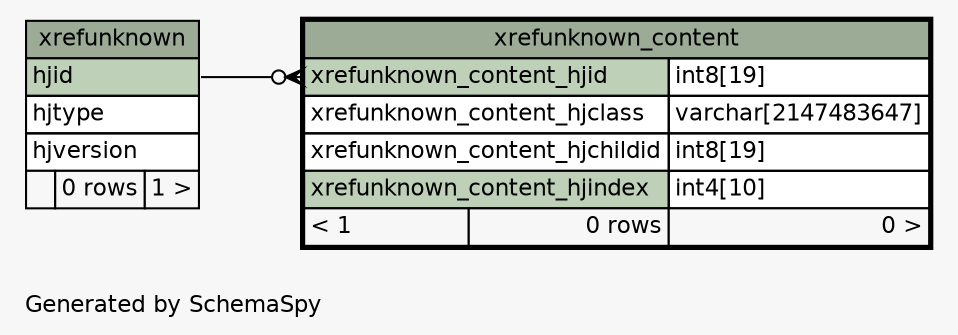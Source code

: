 // dot 2.38.0 on Windows 8.1 6.3
// SchemaSpy rev 590
digraph "oneDegreeRelationshipsDiagram" {
  graph [
    rankdir="RL"
    bgcolor="#f7f7f7"
    label="\nGenerated by SchemaSpy"
    labeljust="l"
    nodesep="0.18"
    ranksep="0.46"
    fontname="Helvetica"
    fontsize="11"
  ];
  node [
    fontname="Helvetica"
    fontsize="11"
    shape="plaintext"
  ];
  edge [
    arrowsize="0.8"
  ];
  "xrefunknown_content":"xrefunknown_content_hjid":w -> "xrefunknown":"hjid":e [arrowhead=none dir=back arrowtail=crowodot];
  "xrefunknown" [
    label=<
    <TABLE BORDER="0" CELLBORDER="1" CELLSPACING="0" BGCOLOR="#ffffff">
      <TR><TD COLSPAN="3" BGCOLOR="#9bab96" ALIGN="CENTER">xrefunknown</TD></TR>
      <TR><TD PORT="hjid" COLSPAN="3" BGCOLOR="#bed1b8" ALIGN="LEFT">hjid</TD></TR>
      <TR><TD PORT="hjtype" COLSPAN="3" ALIGN="LEFT">hjtype</TD></TR>
      <TR><TD PORT="hjversion" COLSPAN="3" ALIGN="LEFT">hjversion</TD></TR>
      <TR><TD ALIGN="LEFT" BGCOLOR="#f7f7f7">  </TD><TD ALIGN="RIGHT" BGCOLOR="#f7f7f7">0 rows</TD><TD ALIGN="RIGHT" BGCOLOR="#f7f7f7">1 &gt;</TD></TR>
    </TABLE>>
    URL="xrefunknown.html"
    tooltip="xrefunknown"
  ];
  "xrefunknown_content" [
    label=<
    <TABLE BORDER="2" CELLBORDER="1" CELLSPACING="0" BGCOLOR="#ffffff">
      <TR><TD COLSPAN="3" BGCOLOR="#9bab96" ALIGN="CENTER">xrefunknown_content</TD></TR>
      <TR><TD PORT="xrefunknown_content_hjid" COLSPAN="2" BGCOLOR="#bed1b8" ALIGN="LEFT">xrefunknown_content_hjid</TD><TD PORT="xrefunknown_content_hjid.type" ALIGN="LEFT">int8[19]</TD></TR>
      <TR><TD PORT="xrefunknown_content_hjclass" COLSPAN="2" ALIGN="LEFT">xrefunknown_content_hjclass</TD><TD PORT="xrefunknown_content_hjclass.type" ALIGN="LEFT">varchar[2147483647]</TD></TR>
      <TR><TD PORT="xrefunknown_content_hjchildid" COLSPAN="2" ALIGN="LEFT">xrefunknown_content_hjchildid</TD><TD PORT="xrefunknown_content_hjchildid.type" ALIGN="LEFT">int8[19]</TD></TR>
      <TR><TD PORT="xrefunknown_content_hjindex" COLSPAN="2" BGCOLOR="#bed1b8" ALIGN="LEFT">xrefunknown_content_hjindex</TD><TD PORT="xrefunknown_content_hjindex.type" ALIGN="LEFT">int4[10]</TD></TR>
      <TR><TD ALIGN="LEFT" BGCOLOR="#f7f7f7">&lt; 1</TD><TD ALIGN="RIGHT" BGCOLOR="#f7f7f7">0 rows</TD><TD ALIGN="RIGHT" BGCOLOR="#f7f7f7">0 &gt;</TD></TR>
    </TABLE>>
    URL="xrefunknown_content.html"
    tooltip="xrefunknown_content"
  ];
}
